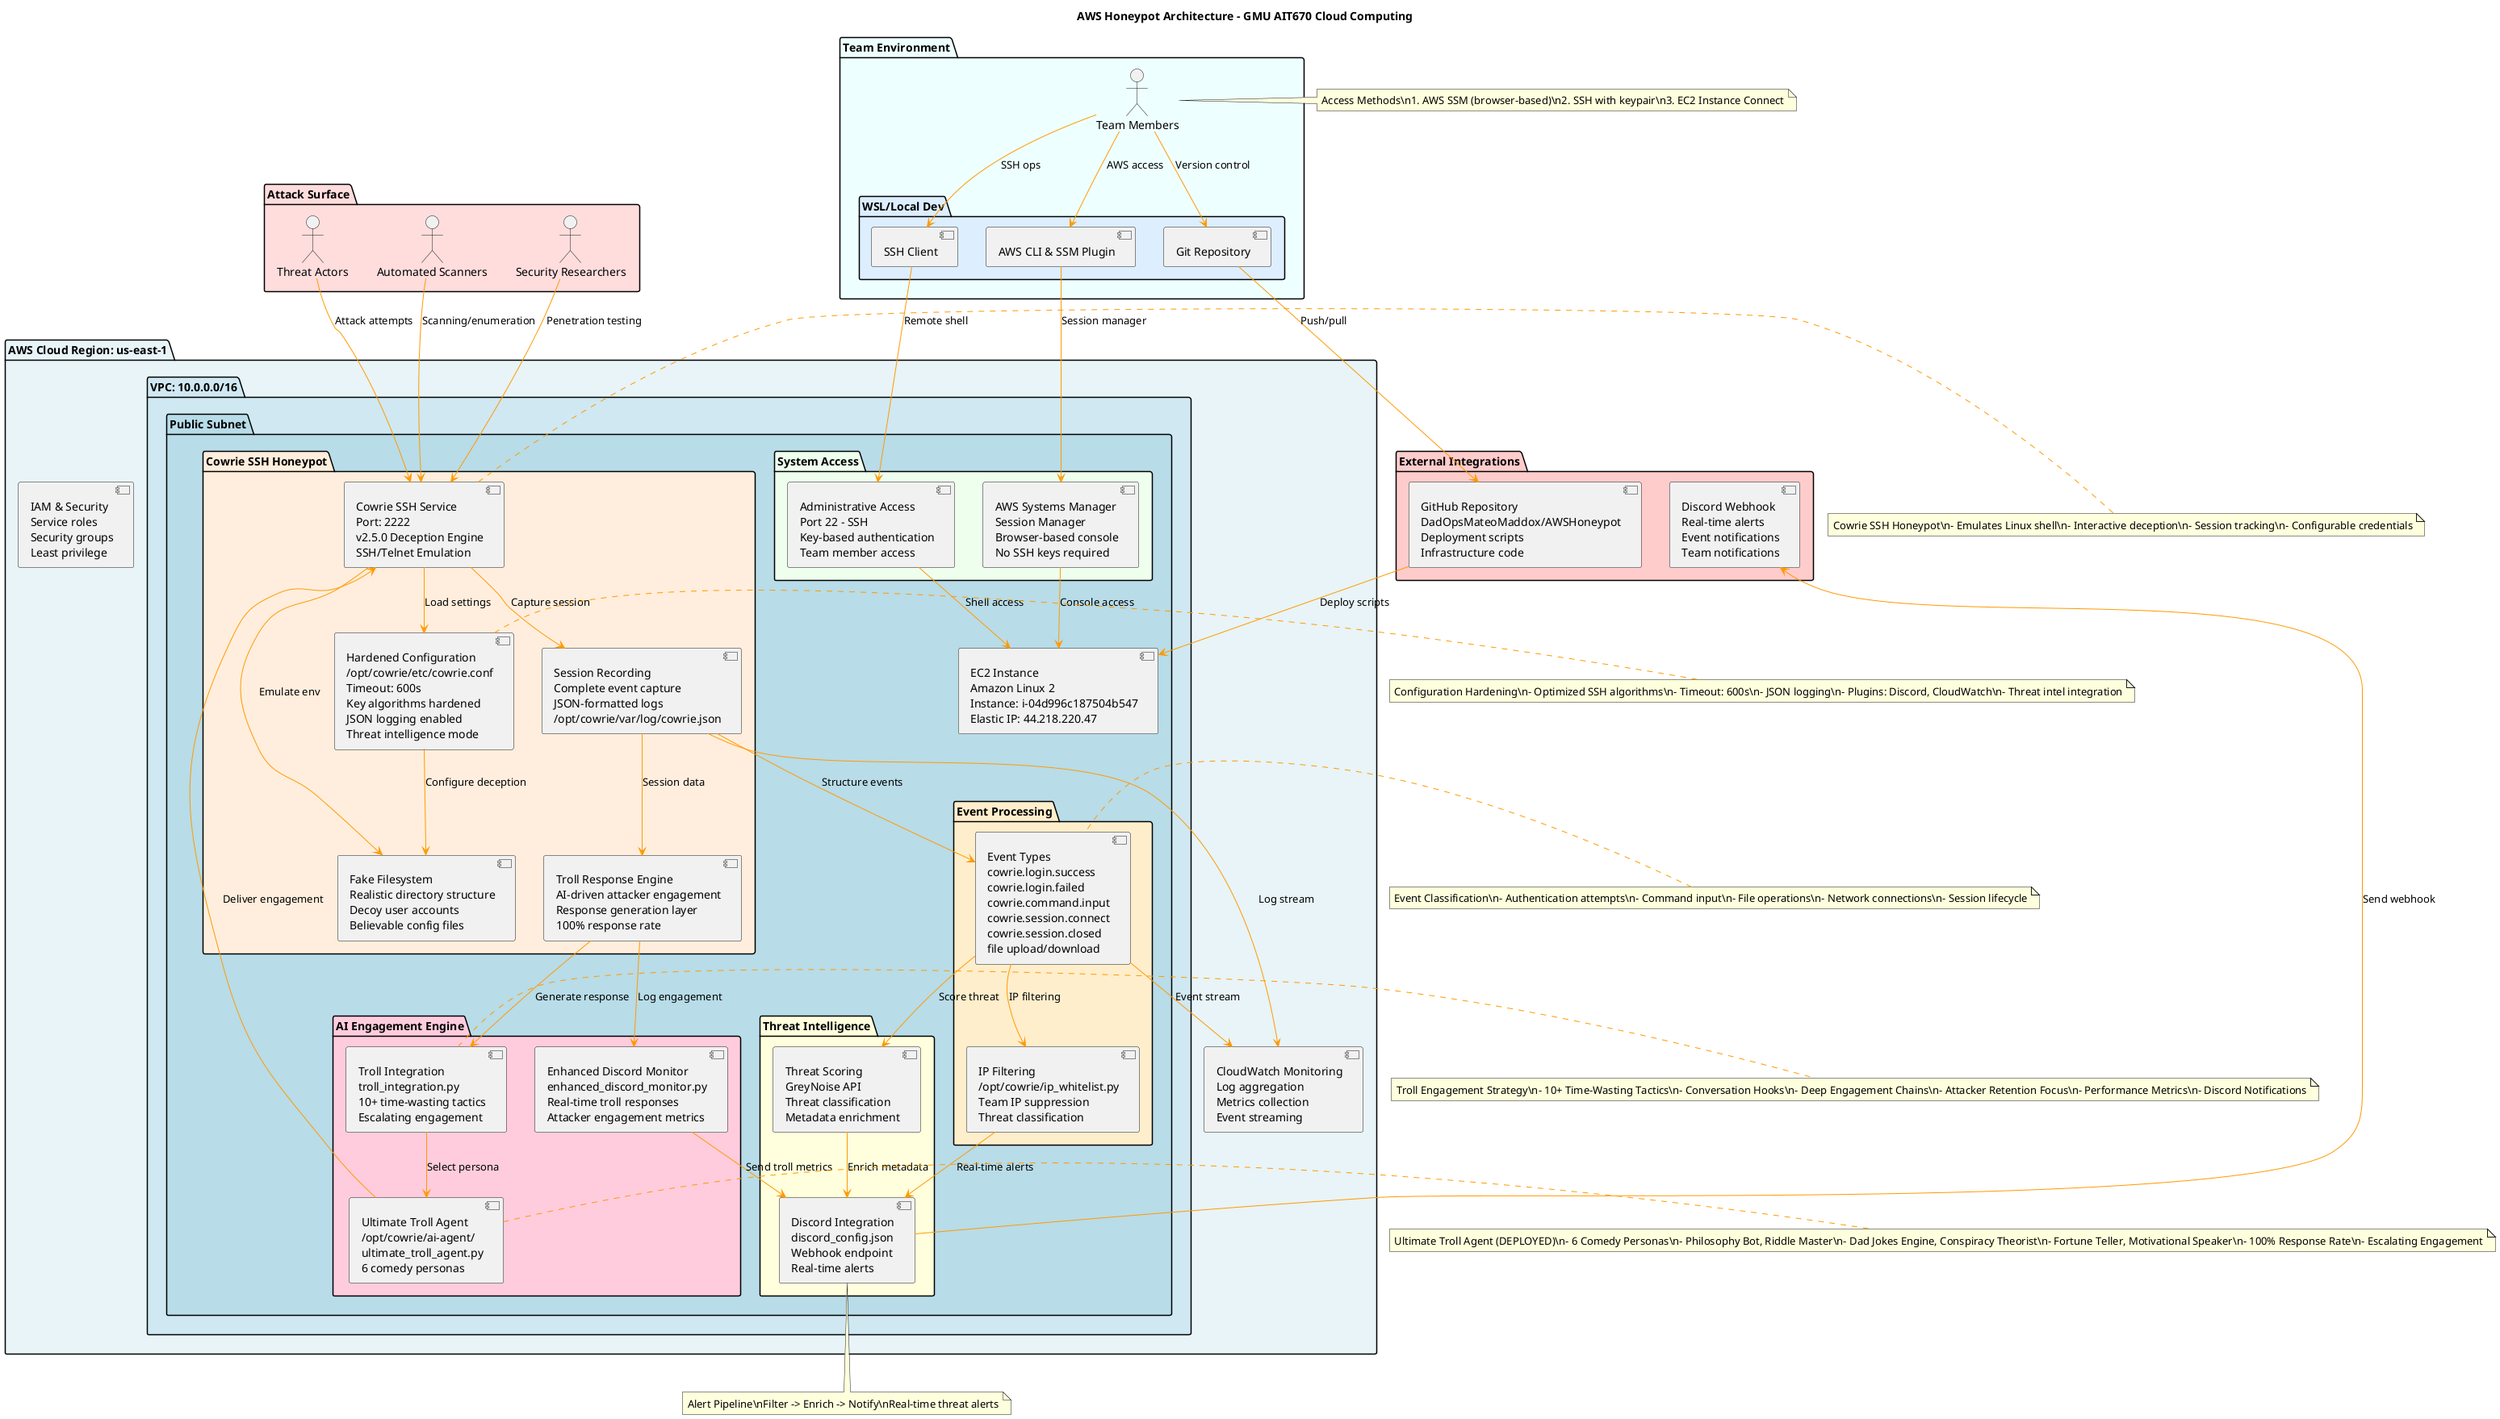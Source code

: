 @startuml
title AWS Honeypot Architecture - GMU AIT670 Cloud Computing

skinparam BackgroundColor #ffffff
skinparam ComponentStyle uml2
skinparam ArrowColor #FF9900
skinparam BorderColor #232F3E
skinparam FontColor #232F3E

package "AWS Cloud Region: us-east-1" #e8f4f8 {
    package "VPC: 10.0.0.0/16" #d0e8f2 {
        package "Public Subnet" #b8dce8 {

            component "EC2 Instance\nAmazon Linux 2\nInstance: i-04d996c187504b547\nElastic IP: 44.218.220.47" as EC2

            package "Cowrie SSH Honeypot" #ffeedd {
                component "Cowrie SSH Service\nPort: 2222\nv2.5.0 Deception Engine\nSSH/Telnet Emulation" as Honeypot
                component "Hardened Configuration\n/opt/cowrie/etc/cowrie.conf\nTimeout: 600s\nKey algorithms hardened\nJSON logging enabled\nThreat intelligence mode" as Config
                component "Fake Filesystem\nRealistic directory structure\nDecoy user accounts\nBelievable config files" as FakeFS
                component "Session Recording\nComplete event capture\nJSON-formatted logs\n/opt/cowrie/var/log/cowrie.json" as Recording
                component "Troll Response Engine\nAI-driven attacker engagement\nResponse generation layer\n100% response rate" as TrollResponder
            }

            package "Event Processing" #ffeecc {
                component "Event Types\ncowrie.login.success\ncowrie.login.failed\ncowrie.command.input\ncowrie.session.connect\ncowrie.session.closed\nfile upload/download" as Events
                component "IP Filtering\n/opt/cowrie/ip_whitelist.py\nTeam IP suppression\nThreat classification" as Filtering
            }

            package "Threat Intelligence" #ffffdd {
                component "Discord Integration\ndiscord_config.json\nWebhook endpoint\nReal-time alerts" as Discord
                component "Threat Scoring\nGreyNoise API\nThreat classification\nMetadata enrichment" as GreyNoise
            }

            package "AI Engagement Engine" #ffccdd {
                component "Ultimate Troll Agent\n/opt/cowrie/ai-agent/\nultimate_troll_agent.py\n6 comedy personas" as TrollAgent
                component "Troll Integration\ntroll_integration.py\n10+ time-wasting tactics\nEscalating engagement" as TrollIntegration
                component "Enhanced Discord Monitor\nenhanced_discord_monitor.py\nReal-time troll responses\nAttacker engagement metrics" as EnhancedDiscord
            }

            package "System Access" #eeffee {
                component "Administrative Access\nPort 22 - SSH\nKey-based authentication\nTeam member access" as AdminSSH
                component "AWS Systems Manager\nSession Manager\nBrowser-based console\nNo SSH keys required" as SSM
            }
        }
    }

    component "CloudWatch Monitoring\nLog aggregation\nMetrics collection\nEvent streaming" as CloudWatch
    component "IAM & Security\nService roles\nSecurity groups\nLeast privilege" as IAM
}

package "External Integrations" #ffcccc {
    component "Discord Webhook\nReal-time alerts\nEvent notifications\nTeam notifications" as DiscordWebhook
    component "GitHub Repository\nDadOpsMateoMaddox/AWSHoneypot\nDeployment scripts\nInfrastructure code" as GitHub
}

package "Attack Surface" #ffdddd {
    actor Attackers as "Threat Actors"
    actor Bots as "Automated Scanners"
    actor Researchers as "Security Researchers"
}

package "Team Environment" #eeffff {
    actor TeamMembers as "Team Members"

    package "WSL/Local Dev" #ddeeff {
        component "Git Repository" as GitLocal
        component "SSH Client" as SSHClient
        component "AWS CLI & SSM Plugin" as AWSTools
    }
}

' === Attack Flows ===
Attackers --> Honeypot : Attack attempts
Bots --> Honeypot : Scanning/enumeration
Researchers --> Honeypot : Penetration testing

' === Honeypot Internal Flow ===
Honeypot --> Config : Load settings
Config --> FakeFS : Configure deception
Honeypot --> FakeFS : Emulate env
Honeypot --> Recording : Capture session
Recording --> Events : Structure events

' === Event Filtering & Alerting ===
Events --> Filtering : IP filtering
Filtering --> Discord : Real-time alerts
Discord --> DiscordWebhook : Send webhook

' === Threat Intelligence ===
Events --> GreyNoise : Score threat
GreyNoise --> Discord : Enrich metadata

' === AI Troll Engagement ===
Recording --> TrollResponder : Session data
TrollResponder --> TrollIntegration : Generate response
TrollIntegration --> TrollAgent : Select persona
TrollAgent --> Honeypot : Deliver engagement
TrollResponder --> EnhancedDiscord : Log engagement
EnhancedDiscord --> Discord : Send troll metrics

' === Monitoring ===
Recording --> CloudWatch : Log stream
Events --> CloudWatch : Event stream

' === Team Access ===
TeamMembers --> SSHClient : SSH ops
TeamMembers --> AWSTools : AWS access
SSHClient --> AdminSSH : Remote shell
AWSTools --> SSM : Session manager
AdminSSH --> EC2 : Shell access
SSM --> EC2 : Console access

' === Deployment Pipeline ===
TeamMembers --> GitLocal : Version control
GitLocal --> GitHub : Push/pull
GitHub --> EC2 : Deploy scripts

' === Notes ===
note right of Honeypot
Cowrie SSH Honeypot\n- Emulates Linux shell\n- Interactive deception\n- Session tracking\n- Configurable credentials
end note

note right of Config
Configuration Hardening\n- Optimized SSH algorithms\n- Timeout: 600s\n- JSON logging\n- Plugins: Discord, CloudWatch\n- Threat intel integration
end note

note left of Events
Event Classification\n- Authentication attempts\n- Command input\n- File operations\n- Network connections\n- Session lifecycle
end note

note bottom of Discord
Alert Pipeline\nFilter -> Enrich -> Notify\nReal-time threat alerts
end note

note right of TrollAgent
Ultimate Troll Agent (DEPLOYED)\n- 6 Comedy Personas\n- Philosophy Bot, Riddle Master\n- Dad Jokes Engine, Conspiracy Theorist\n- Fortune Teller, Motivational Speaker\n- 100% Response Rate\n- Escalating Engagement
end note

note right of TrollIntegration
Troll Engagement Strategy\n- 10+ Time-Wasting Tactics\n- Conversation Hooks\n- Deep Engagement Chains\n- Attacker Retention Focus\n- Performance Metrics\n- Discord Notifications
end note

note right of TeamMembers
Access Methods\n1. AWS SSM (browser-based)\n2. SSH with keypair\n3. EC2 Instance Connect
end note

@enduml